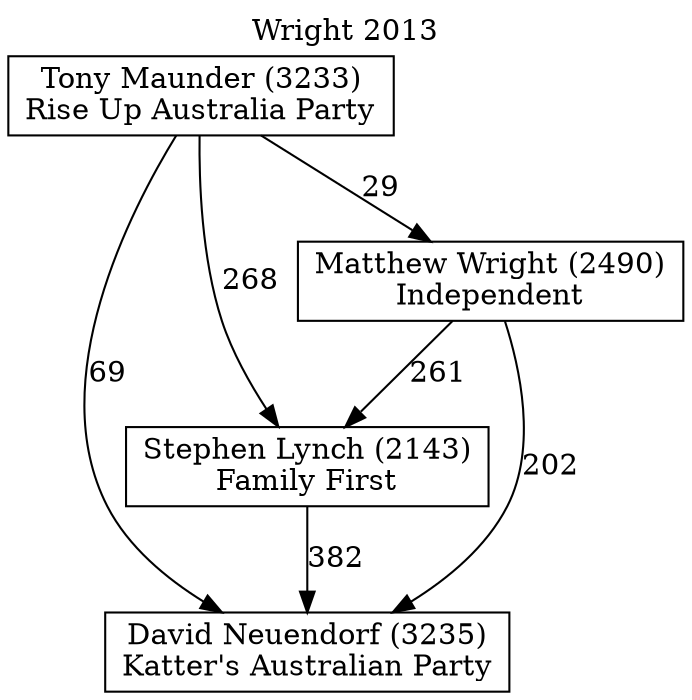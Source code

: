 // House preference flow
digraph "David Neuendorf (3235)_Wright_2013" {
	graph [label="Wright 2013" labelloc=t mclimit=10]
	node [shape=box]
	"David Neuendorf (3235)" [label="David Neuendorf (3235)
Katter's Australian Party"]
	"Stephen Lynch (2143)" [label="Stephen Lynch (2143)
Family First"]
	"Matthew Wright (2490)" [label="Matthew Wright (2490)
Independent"]
	"Tony Maunder (3233)" [label="Tony Maunder (3233)
Rise Up Australia Party"]
	"Stephen Lynch (2143)" -> "David Neuendorf (3235)" [label=382]
	"Matthew Wright (2490)" -> "Stephen Lynch (2143)" [label=261]
	"Tony Maunder (3233)" -> "Matthew Wright (2490)" [label=29]
	"Matthew Wright (2490)" -> "David Neuendorf (3235)" [label=202]
	"Tony Maunder (3233)" -> "David Neuendorf (3235)" [label=69]
	"Tony Maunder (3233)" -> "Stephen Lynch (2143)" [label=268]
}

